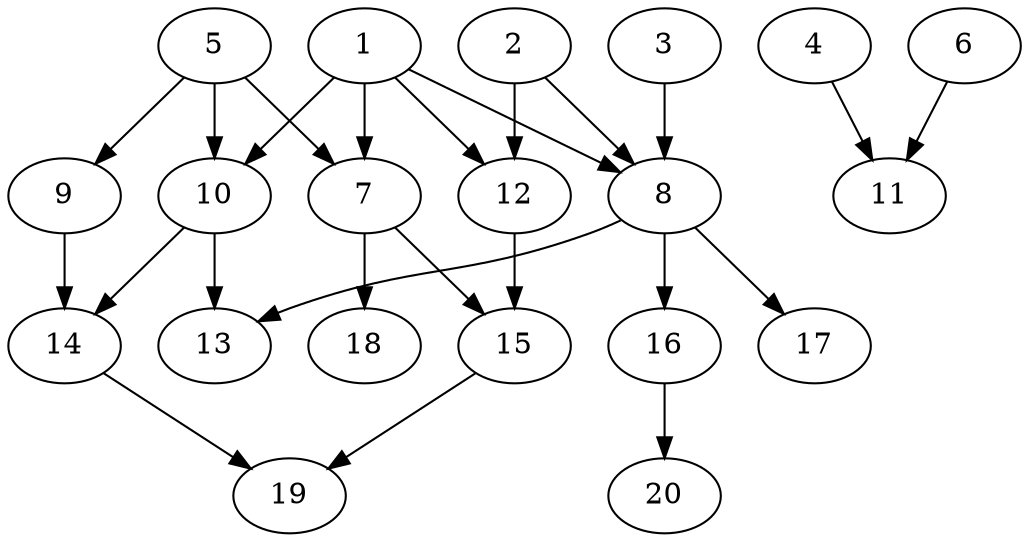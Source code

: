 // DAG automatically generated by daggen at Sat Jul 27 15:38:13 2019
// ./daggen --dot -n 20 --ccr 0.4 --fat 0.6 --regular 0.5 --density 0.4 --mindata 5242880 --maxdata 52428800 
digraph G {
  1 [size="89029120", alpha="0.18", expect_size="35611648"] 
  1 -> 7 [size ="35611648"]
  1 -> 8 [size ="35611648"]
  1 -> 10 [size ="35611648"]
  1 -> 12 [size ="35611648"]
  2 [size="47820800", alpha="0.19", expect_size="19128320"] 
  2 -> 8 [size ="19128320"]
  2 -> 12 [size ="19128320"]
  3 [size="66982400", alpha="0.08", expect_size="26792960"] 
  3 -> 8 [size ="26792960"]
  4 [size="130411520", alpha="0.04", expect_size="52164608"] 
  4 -> 11 [size ="52164608"]
  5 [size="50040320", alpha="0.07", expect_size="20016128"] 
  5 -> 7 [size ="20016128"]
  5 -> 9 [size ="20016128"]
  5 -> 10 [size ="20016128"]
  6 [size="36290560", alpha="0.02", expect_size="14516224"] 
  6 -> 11 [size ="14516224"]
  7 [size="82506240", alpha="0.19", expect_size="33002496"] 
  7 -> 15 [size ="33002496"]
  7 -> 18 [size ="33002496"]
  8 [size="47073280", alpha="0.15", expect_size="18829312"] 
  8 -> 13 [size ="18829312"]
  8 -> 16 [size ="18829312"]
  8 -> 17 [size ="18829312"]
  9 [size="17192960", alpha="0.15", expect_size="6877184"] 
  9 -> 14 [size ="6877184"]
  10 [size="81438720", alpha="0.07", expect_size="32575488"] 
  10 -> 13 [size ="32575488"]
  10 -> 14 [size ="32575488"]
  11 [size="51614720", alpha="0.01", expect_size="20645888"] 
  12 [size="38295040", alpha="0.02", expect_size="15318016"] 
  12 -> 15 [size ="15318016"]
  13 [size="31897600", alpha="0.18", expect_size="12759040"] 
  14 [size="81523200", alpha="0.19", expect_size="32609280"] 
  14 -> 19 [size ="32609280"]
  15 [size="106168320", alpha="0.04", expect_size="42467328"] 
  15 -> 19 [size ="42467328"]
  16 [size="27937280", alpha="0.15", expect_size="11174912"] 
  16 -> 20 [size ="11174912"]
  17 [size="38773760", alpha="0.02", expect_size="15509504"] 
  18 [size="35307520", alpha="0.05", expect_size="14123008"] 
  19 [size="122800640", alpha="0.12", expect_size="49120256"] 
  20 [size="90416640", alpha="0.09", expect_size="36166656"] 
}
